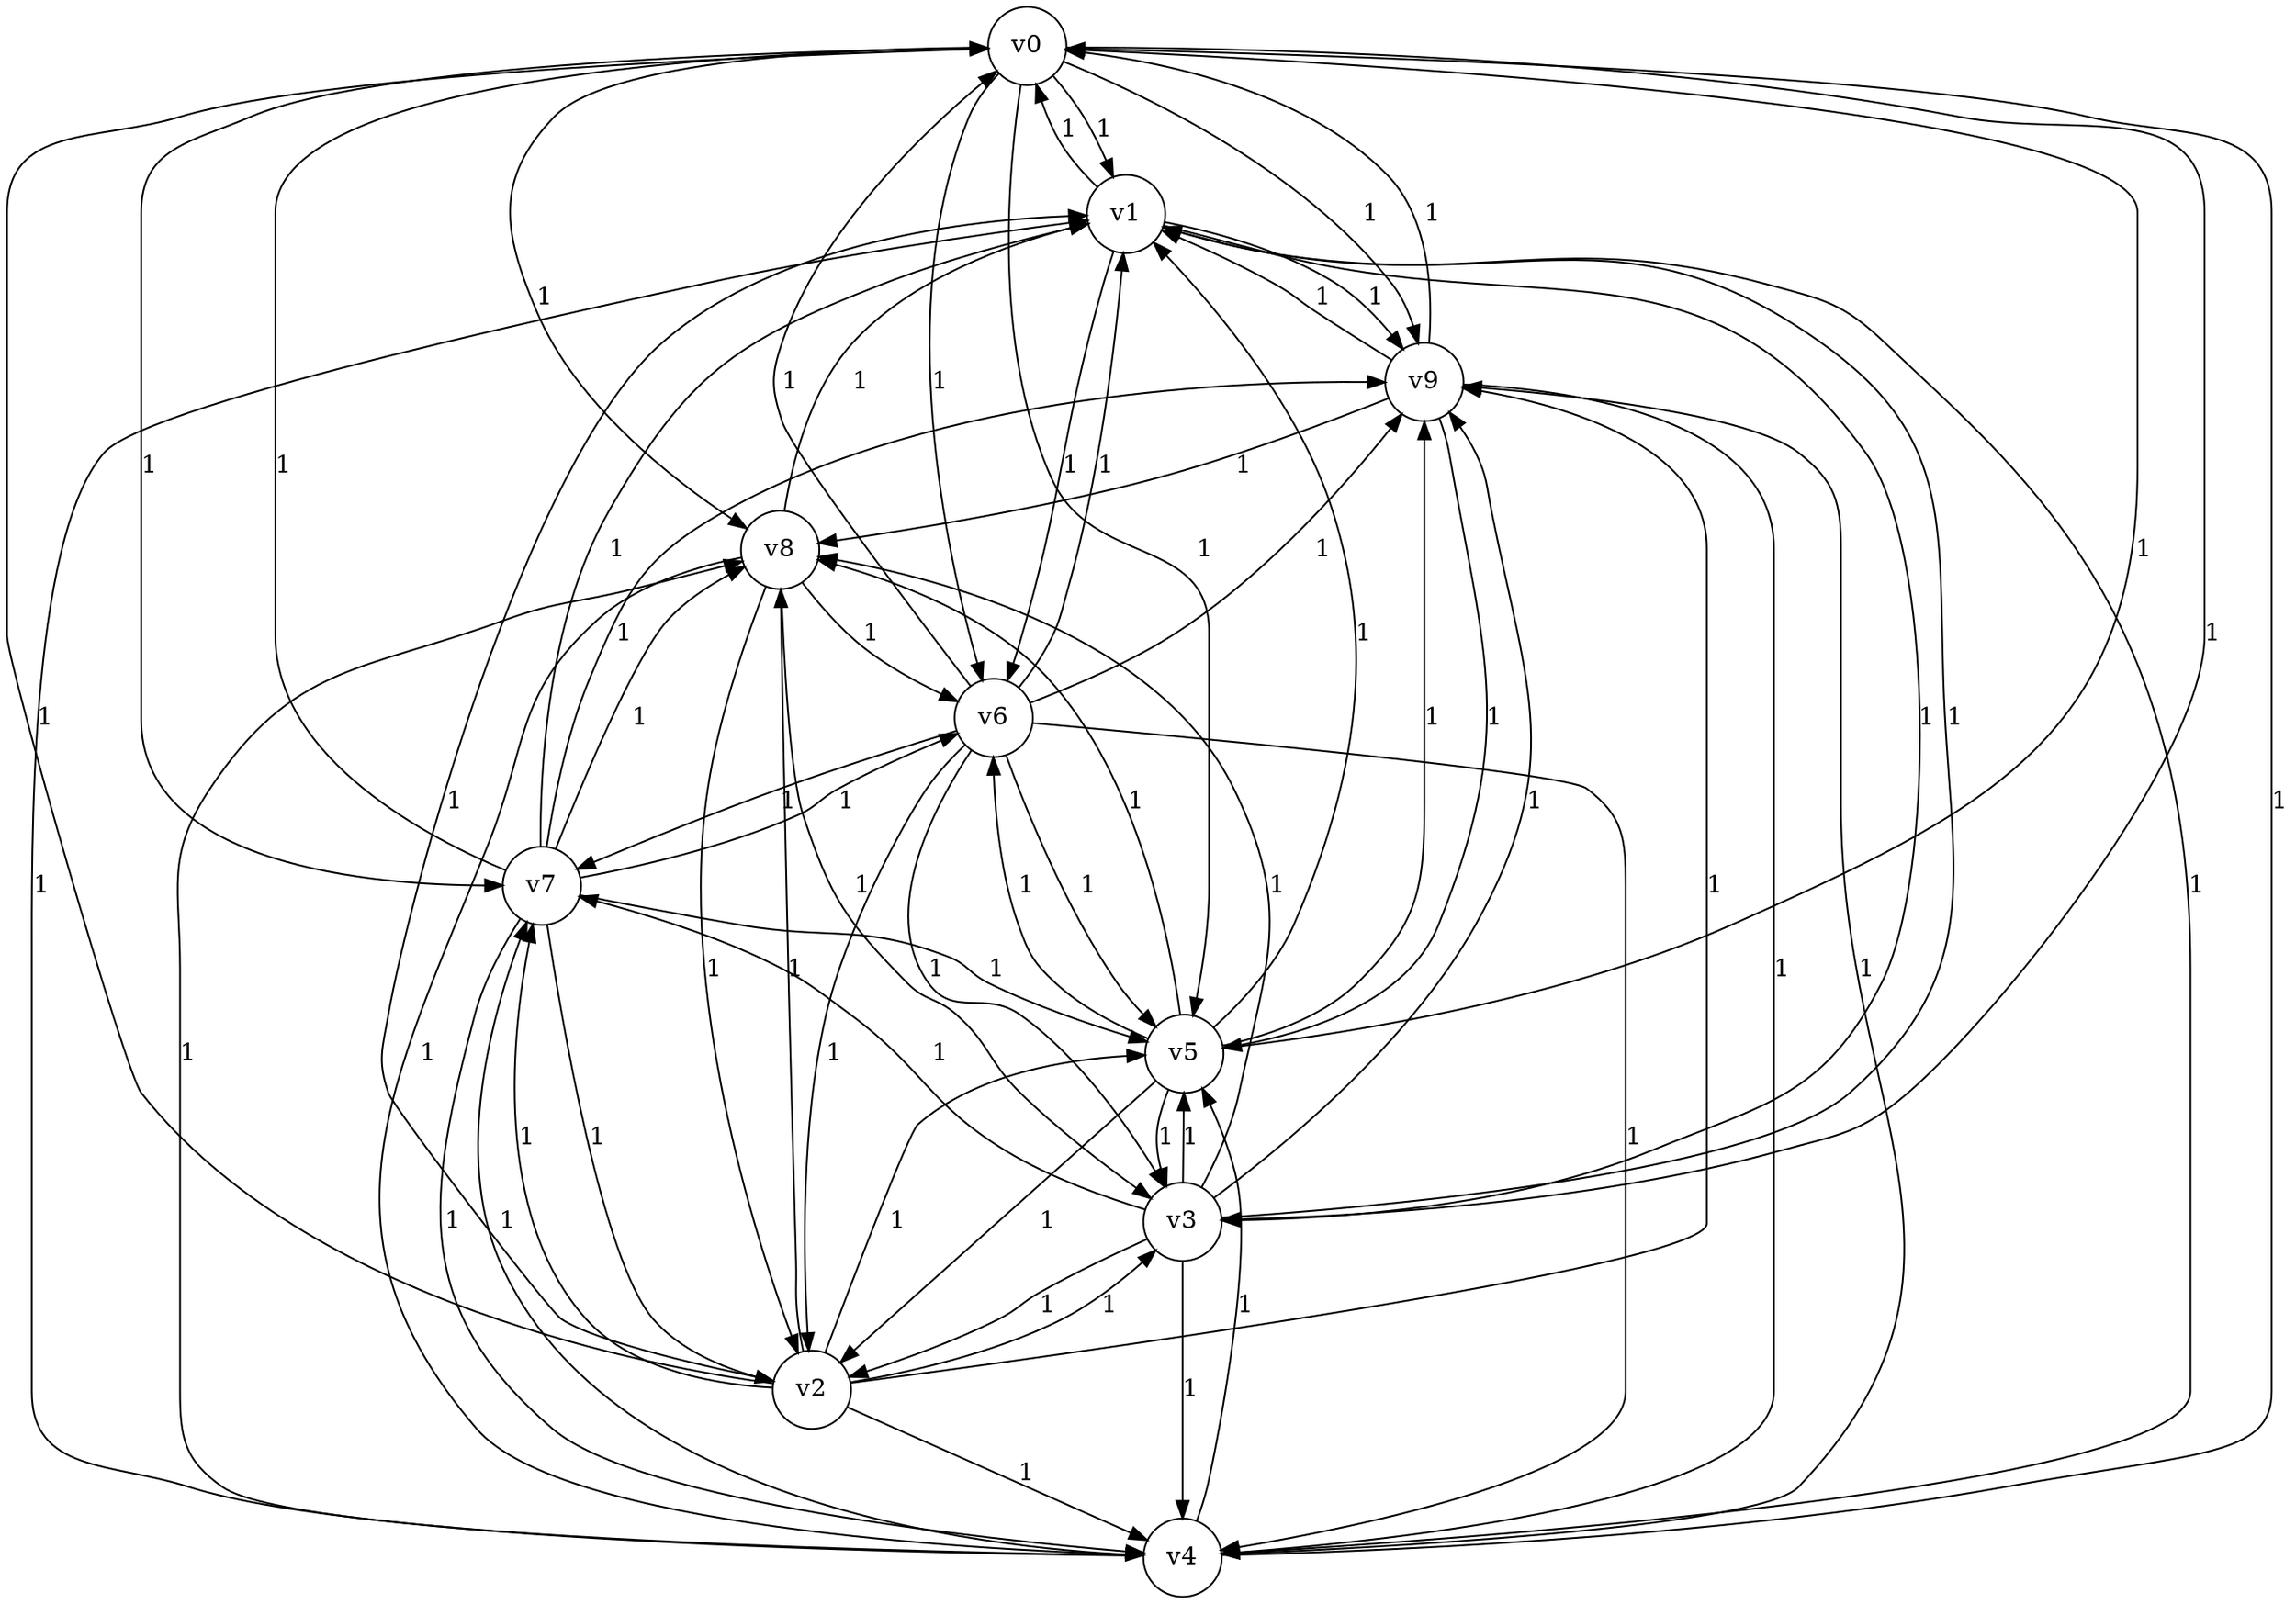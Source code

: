 digraph
{
	node [shape=circle, label="v0"] 0;
	node [shape=circle, label="v1"] 1;
	node [shape=circle, label="v2"] 2;
	node [shape=circle, label="v3"] 3;
	node [shape=circle, label="v4"] 4;
	node [shape=circle, label="v5"] 5;
	node [shape=circle, label="v6"] 6;
	node [shape=circle, label="v7"] 7;
	node [shape=circle, label="v8"] 8;
	node [shape=circle, label="v9"] 9;
	0 -> 1 [label="1"]
	0 -> 3 [label="1"]
	0 -> 5 [label="1"]
	0 -> 6 [label="1"]
	0 -> 7 [label="1"]
	0 -> 8 [label="1"]
	0 -> 9 [label="1"]
	1 -> 0 [label="1"]
	1 -> 3 [label="1"]
	1 -> 4 [label="1"]
	1 -> 6 [label="1"]
	1 -> 9 [label="1"]
	2 -> 0 [label="1"]
	2 -> 1 [label="1"]
	2 -> 3 [label="1"]
	2 -> 4 [label="1"]
	2 -> 5 [label="1"]
	2 -> 7 [label="1"]
	2 -> 8 [label="1"]
	2 -> 9 [label="1"]
	3 -> 1 [label="1"]
	3 -> 2 [label="1"]
	3 -> 4 [label="1"]
	3 -> 5 [label="1"]
	3 -> 7 [label="1"]
	3 -> 8 [label="1"]
	3 -> 9 [label="1"]
	4 -> 0 [label="1"]
	4 -> 1 [label="1"]
	4 -> 5 [label="1"]
	4 -> 7 [label="1"]
	4 -> 8 [label="1"]
	4 -> 9 [label="1"]
	5 -> 0 [label="1"]
	5 -> 1 [label="1"]
	5 -> 2 [label="1"]
	5 -> 3 [label="1"]
	5 -> 6 [label="1"]
	5 -> 8 [label="1"]
	5 -> 9 [label="1"]
	6 -> 0 [label="1"]
	6 -> 1 [label="1"]
	6 -> 2 [label="1"]
	6 -> 3 [label="1"]
	6 -> 4 [label="1"]
	6 -> 5 [label="1"]
	6 -> 7 [label="1"]
	6 -> 9 [label="1"]
	7 -> 0 [label="1"]
	7 -> 1 [label="1"]
	7 -> 2 [label="1"]
	7 -> 4 [label="1"]
	7 -> 5 [label="1"]
	7 -> 6 [label="1"]
	7 -> 8 [label="1"]
	7 -> 9 [label="1"]
	8 -> 1 [label="1"]
	8 -> 2 [label="1"]
	8 -> 3 [label="1"]
	8 -> 4 [label="1"]
	8 -> 6 [label="1"]
	9 -> 0 [label="1"]
	9 -> 1 [label="1"]
	9 -> 4 [label="1"]
	9 -> 5 [label="1"]
	9 -> 8 [label="1"]
}
